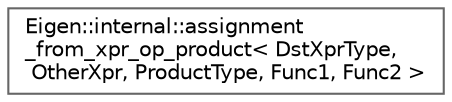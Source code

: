 digraph "Graphical Class Hierarchy"
{
 // LATEX_PDF_SIZE
  bgcolor="transparent";
  edge [fontname=Helvetica,fontsize=10,labelfontname=Helvetica,labelfontsize=10];
  node [fontname=Helvetica,fontsize=10,shape=box,height=0.2,width=0.4];
  rankdir="LR";
  Node0 [id="Node000000",label="Eigen::internal::assignment\l_from_xpr_op_product\< DstXprType,\l OtherXpr, ProductType, Func1, Func2 \>",height=0.2,width=0.4,color="grey40", fillcolor="white", style="filled",URL="$structEigen_1_1internal_1_1assignment__from__xpr__op__product.html",tooltip=" "];
}
